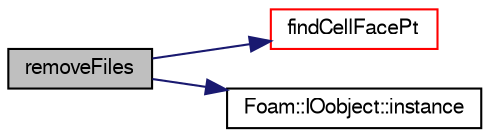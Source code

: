 digraph "removeFiles"
{
  bgcolor="transparent";
  edge [fontname="FreeSans",fontsize="10",labelfontname="FreeSans",labelfontsize="10"];
  node [fontname="FreeSans",fontsize="10",shape=record];
  rankdir="LR";
  Node28190 [label="removeFiles",height=0.2,width=0.4,color="black", fillcolor="grey75", style="filled", fontcolor="black"];
  Node28190 -> Node28191 [color="midnightblue",fontsize="10",style="solid",fontname="FreeSans"];
  Node28191 [label="findCellFacePt",height=0.2,width=0.4,color="red",URL="$a27410.html#a06fd56b79259f18d15c88a850ad56a03",tooltip="Find the cell, tetFaceI and tetPtI for the given position. "];
  Node28190 -> Node28344 [color="midnightblue",fontsize="10",style="solid",fontname="FreeSans"];
  Node28344 [label="Foam::IOobject::instance",height=0.2,width=0.4,color="black",URL="$a26142.html#acac6de003b420b848571b5064e50ed89"];
}
